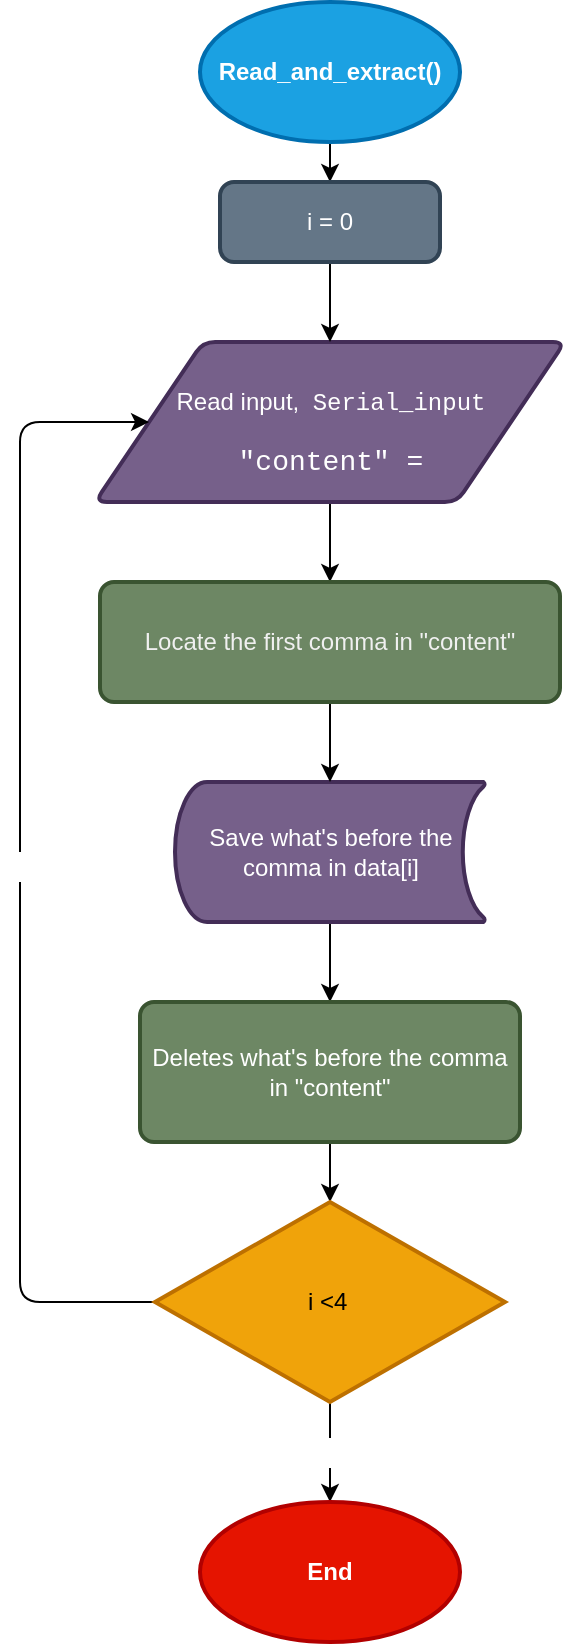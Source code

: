 <mxfile>
    <diagram id="7NnhtHEC87P8WeTw0X8q" name="Page-1">
        <mxGraphModel dx="1033" dy="800" grid="1" gridSize="10" guides="1" tooltips="1" connect="1" arrows="1" fold="1" page="1" pageScale="1" pageWidth="850" pageHeight="1100" math="0" shadow="0">
            <root>
                <mxCell id="0"/>
                <mxCell id="1" parent="0"/>
                <mxCell id="26" style="edgeStyle=none;html=1;exitX=0.5;exitY=1;exitDx=0;exitDy=0;exitPerimeter=0;entryX=0.5;entryY=0;entryDx=0;entryDy=0;fontSize=12;fontColor=#FFFFFF;" edge="1" parent="1" source="2" target="16">
                    <mxGeometry relative="1" as="geometry"/>
                </mxCell>
                <mxCell id="2" value="Read_and_extract()" style="strokeWidth=2;html=1;shape=mxgraph.flowchart.start_1;whiteSpace=wrap;fillColor=#1ba1e2;strokeColor=#006EAF;shadow=0;fontStyle=1;fontColor=#ffffff;" vertex="1" parent="1">
                    <mxGeometry x="330" y="50" width="130" height="70" as="geometry"/>
                </mxCell>
                <mxCell id="21" style="edgeStyle=none;html=1;exitX=0.5;exitY=1;exitDx=0;exitDy=0;entryX=0.5;entryY=0;entryDx=0;entryDy=0;fontSize=12;fontColor=#FFFFFF;" edge="1" parent="1" source="5" target="14">
                    <mxGeometry relative="1" as="geometry"/>
                </mxCell>
                <mxCell id="5" value="&lt;p&gt;Read input,&amp;nbsp;&amp;nbsp;&lt;span style=&quot;color: rgb(255 , 255 , 255) ; font-family: &amp;#34;consolas&amp;#34; , &amp;#34;courier new&amp;#34; , monospace&quot;&gt;Serial_input&lt;/span&gt;&lt;/p&gt;&lt;div style=&quot;font-family: &amp;#34;consolas&amp;#34; , &amp;#34;courier new&amp;#34; , monospace ; font-size: 14px ; line-height: 19px&quot;&gt;&lt;font color=&quot;#ffffff&quot;&gt;&quot;content&quot; =&lt;/font&gt;&lt;/div&gt;" style="shape=parallelogram;html=1;strokeWidth=2;perimeter=parallelogramPerimeter;whiteSpace=wrap;rounded=1;arcSize=12;size=0.23;fillColor=#76608a;fontColor=#ffffff;strokeColor=#432D57;" vertex="1" parent="1">
                    <mxGeometry x="277.5" y="220" width="235" height="80" as="geometry"/>
                </mxCell>
                <mxCell id="23" style="edgeStyle=none;html=1;exitX=0.5;exitY=1;exitDx=0;exitDy=0;exitPerimeter=0;entryX=0.5;entryY=0;entryDx=0;entryDy=0;fontSize=12;fontColor=#FFFFFF;" edge="1" parent="1" source="7" target="15">
                    <mxGeometry relative="1" as="geometry"/>
                </mxCell>
                <mxCell id="7" value="Save what's before the comma in data[i]" style="strokeWidth=2;html=1;shape=mxgraph.flowchart.stored_data;whiteSpace=wrap;labelBackgroundColor=none;fontSize=12;fontColor=#ffffff;fillColor=#76608a;strokeColor=#432D57;" vertex="1" parent="1">
                    <mxGeometry x="317.5" y="440" width="155" height="70" as="geometry"/>
                </mxCell>
                <mxCell id="22" style="edgeStyle=none;html=1;exitX=0.5;exitY=1;exitDx=0;exitDy=0;entryX=0.5;entryY=0;entryDx=0;entryDy=0;entryPerimeter=0;fontSize=12;fontColor=#FFFFFF;" edge="1" parent="1" source="14" target="7">
                    <mxGeometry relative="1" as="geometry"/>
                </mxCell>
                <mxCell id="14" value="&lt;span style=&quot;color: rgb(240 , 240 , 240)&quot;&gt;Locate the first comma in &quot;content&quot;&lt;/span&gt;" style="rounded=1;whiteSpace=wrap;html=1;absoluteArcSize=1;arcSize=14;strokeWidth=2;labelBackgroundColor=none;fontSize=12;fontColor=#ffffff;fillColor=#6d8764;strokeColor=#3A5431;" vertex="1" parent="1">
                    <mxGeometry x="280" y="340" width="230" height="60" as="geometry"/>
                </mxCell>
                <mxCell id="24" style="edgeStyle=none;html=1;exitX=0.5;exitY=1;exitDx=0;exitDy=0;entryX=0.5;entryY=0;entryDx=0;entryDy=0;entryPerimeter=0;fontSize=12;fontColor=#FFFFFF;" edge="1" parent="1" source="15" target="17">
                    <mxGeometry relative="1" as="geometry"/>
                </mxCell>
                <mxCell id="15" value="&lt;span&gt;Deletes what's before the comma in &quot;content&quot;&lt;/span&gt;" style="rounded=1;whiteSpace=wrap;html=1;absoluteArcSize=1;arcSize=14;strokeWidth=2;labelBackgroundColor=none;fontSize=12;fontColor=#ffffff;fillColor=#6d8764;strokeColor=#3A5431;" vertex="1" parent="1">
                    <mxGeometry x="300" y="550" width="190" height="70" as="geometry"/>
                </mxCell>
                <mxCell id="20" style="edgeStyle=none;html=1;exitX=0.5;exitY=1;exitDx=0;exitDy=0;entryX=0.5;entryY=0;entryDx=0;entryDy=0;fontSize=12;fontColor=#FFFFFF;" edge="1" parent="1" source="16" target="5">
                    <mxGeometry relative="1" as="geometry"/>
                </mxCell>
                <mxCell id="16" value="i = 0" style="rounded=1;whiteSpace=wrap;html=1;absoluteArcSize=1;arcSize=14;strokeWidth=2;labelBackgroundColor=none;fontSize=12;fontColor=#ffffff;fillColor=#647687;strokeColor=#314354;" vertex="1" parent="1">
                    <mxGeometry x="340" y="140" width="110" height="40" as="geometry"/>
                </mxCell>
                <mxCell id="18" value="yes" style="edgeStyle=none;html=1;entryX=0;entryY=0.5;entryDx=0;entryDy=0;fontSize=12;fontColor=#FFFFFF;exitX=0;exitY=0.5;exitDx=0;exitDy=0;exitPerimeter=0;" edge="1" parent="1" source="17" target="5">
                    <mxGeometry relative="1" as="geometry">
                        <Array as="points">
                            <mxPoint x="240" y="700"/>
                            <mxPoint x="240" y="260"/>
                        </Array>
                    </mxGeometry>
                </mxCell>
                <mxCell id="25" value="no" style="edgeStyle=none;html=1;exitX=0.5;exitY=1;exitDx=0;exitDy=0;exitPerimeter=0;entryX=0.5;entryY=0;entryDx=0;entryDy=0;entryPerimeter=0;fontSize=12;fontColor=#FFFFFF;" edge="1" parent="1" source="17" target="19">
                    <mxGeometry relative="1" as="geometry"/>
                </mxCell>
                <mxCell id="17" value="i &amp;lt;4&amp;nbsp;" style="strokeWidth=2;html=1;shape=mxgraph.flowchart.decision;whiteSpace=wrap;labelBackgroundColor=none;fontSize=12;fontColor=#000000;fillColor=#f0a30a;strokeColor=#BD7000;" vertex="1" parent="1">
                    <mxGeometry x="307.5" y="650" width="175" height="100" as="geometry"/>
                </mxCell>
                <mxCell id="19" value="End" style="strokeWidth=2;html=1;shape=mxgraph.flowchart.start_1;whiteSpace=wrap;fillColor=#e51400;strokeColor=#B20000;shadow=0;fontStyle=1;fontColor=#ffffff;" vertex="1" parent="1">
                    <mxGeometry x="330" y="800" width="130" height="70" as="geometry"/>
                </mxCell>
            </root>
        </mxGraphModel>
    </diagram>
</mxfile>